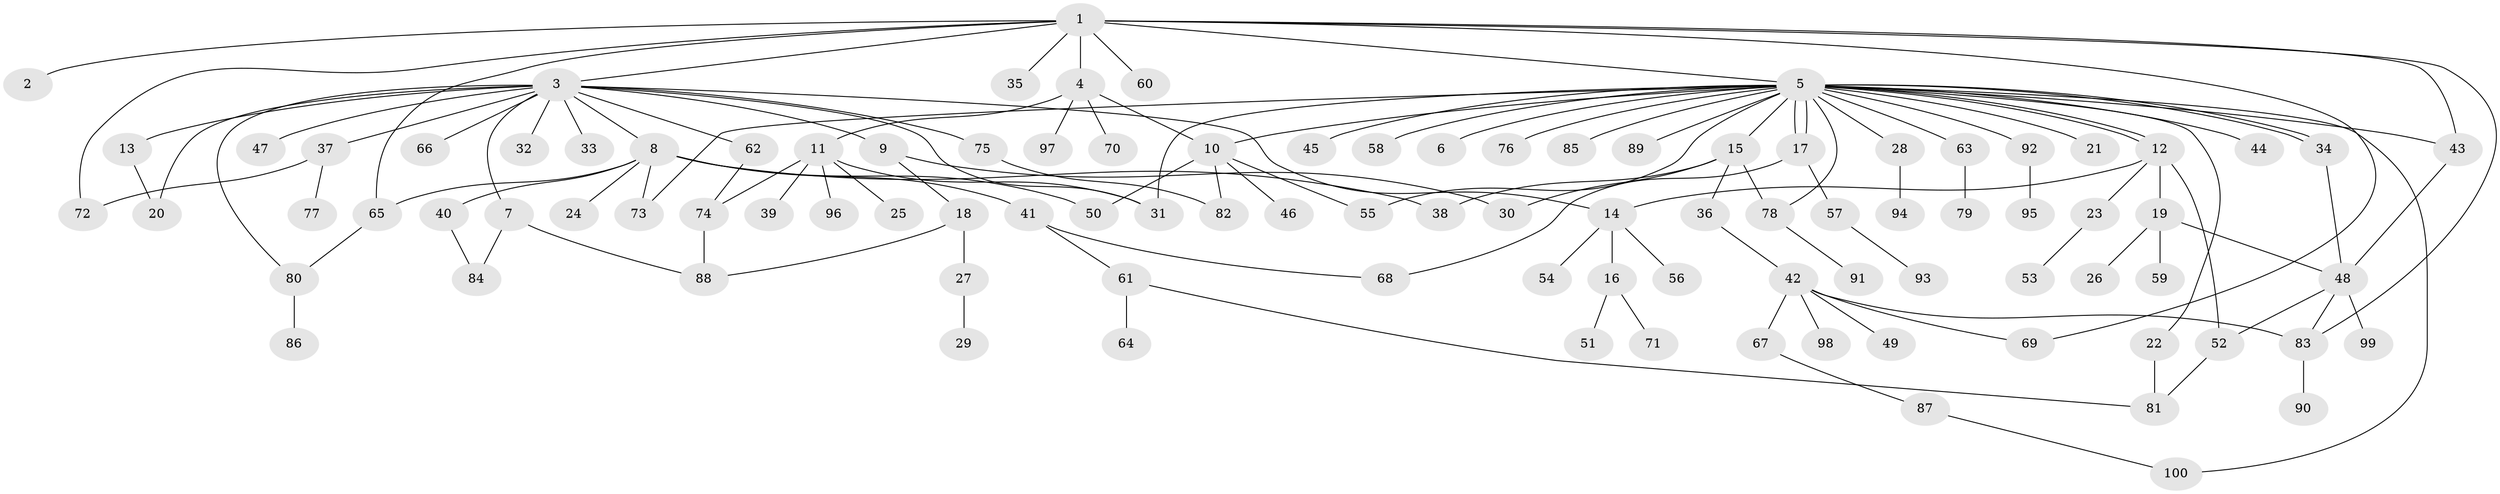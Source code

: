 // coarse degree distribution, {23: 0.01639344262295082, 3: 0.19672131147540983, 1: 0.3770491803278688, 7: 0.01639344262295082, 13: 0.01639344262295082, 2: 0.22950819672131148, 9: 0.01639344262295082, 5: 0.08196721311475409, 6: 0.01639344262295082, 4: 0.03278688524590164}
// Generated by graph-tools (version 1.1) at 2025/36/03/04/25 23:36:52]
// undirected, 100 vertices, 132 edges
graph export_dot {
  node [color=gray90,style=filled];
  1;
  2;
  3;
  4;
  5;
  6;
  7;
  8;
  9;
  10;
  11;
  12;
  13;
  14;
  15;
  16;
  17;
  18;
  19;
  20;
  21;
  22;
  23;
  24;
  25;
  26;
  27;
  28;
  29;
  30;
  31;
  32;
  33;
  34;
  35;
  36;
  37;
  38;
  39;
  40;
  41;
  42;
  43;
  44;
  45;
  46;
  47;
  48;
  49;
  50;
  51;
  52;
  53;
  54;
  55;
  56;
  57;
  58;
  59;
  60;
  61;
  62;
  63;
  64;
  65;
  66;
  67;
  68;
  69;
  70;
  71;
  72;
  73;
  74;
  75;
  76;
  77;
  78;
  79;
  80;
  81;
  82;
  83;
  84;
  85;
  86;
  87;
  88;
  89;
  90;
  91;
  92;
  93;
  94;
  95;
  96;
  97;
  98;
  99;
  100;
  1 -- 2;
  1 -- 3;
  1 -- 4;
  1 -- 5;
  1 -- 35;
  1 -- 43;
  1 -- 60;
  1 -- 65;
  1 -- 69;
  1 -- 72;
  1 -- 83;
  3 -- 7;
  3 -- 8;
  3 -- 9;
  3 -- 13;
  3 -- 14;
  3 -- 20;
  3 -- 31;
  3 -- 32;
  3 -- 33;
  3 -- 37;
  3 -- 47;
  3 -- 62;
  3 -- 66;
  3 -- 75;
  3 -- 80;
  4 -- 10;
  4 -- 11;
  4 -- 70;
  4 -- 97;
  5 -- 6;
  5 -- 10;
  5 -- 12;
  5 -- 12;
  5 -- 15;
  5 -- 17;
  5 -- 17;
  5 -- 21;
  5 -- 22;
  5 -- 28;
  5 -- 31;
  5 -- 34;
  5 -- 34;
  5 -- 43;
  5 -- 44;
  5 -- 45;
  5 -- 55;
  5 -- 58;
  5 -- 63;
  5 -- 73;
  5 -- 76;
  5 -- 78;
  5 -- 85;
  5 -- 89;
  5 -- 92;
  5 -- 100;
  7 -- 84;
  7 -- 88;
  8 -- 24;
  8 -- 38;
  8 -- 40;
  8 -- 41;
  8 -- 50;
  8 -- 65;
  8 -- 73;
  9 -- 18;
  9 -- 30;
  10 -- 46;
  10 -- 50;
  10 -- 55;
  10 -- 82;
  11 -- 25;
  11 -- 31;
  11 -- 39;
  11 -- 74;
  11 -- 96;
  12 -- 14;
  12 -- 19;
  12 -- 23;
  12 -- 52;
  13 -- 20;
  14 -- 16;
  14 -- 54;
  14 -- 56;
  15 -- 30;
  15 -- 36;
  15 -- 38;
  15 -- 78;
  16 -- 51;
  16 -- 71;
  17 -- 57;
  17 -- 68;
  18 -- 27;
  18 -- 88;
  19 -- 26;
  19 -- 48;
  19 -- 59;
  22 -- 81;
  23 -- 53;
  27 -- 29;
  28 -- 94;
  34 -- 48;
  36 -- 42;
  37 -- 72;
  37 -- 77;
  40 -- 84;
  41 -- 61;
  41 -- 68;
  42 -- 49;
  42 -- 67;
  42 -- 69;
  42 -- 83;
  42 -- 98;
  43 -- 48;
  48 -- 52;
  48 -- 83;
  48 -- 99;
  52 -- 81;
  57 -- 93;
  61 -- 64;
  61 -- 81;
  62 -- 74;
  63 -- 79;
  65 -- 80;
  67 -- 87;
  74 -- 88;
  75 -- 82;
  78 -- 91;
  80 -- 86;
  83 -- 90;
  87 -- 100;
  92 -- 95;
}
